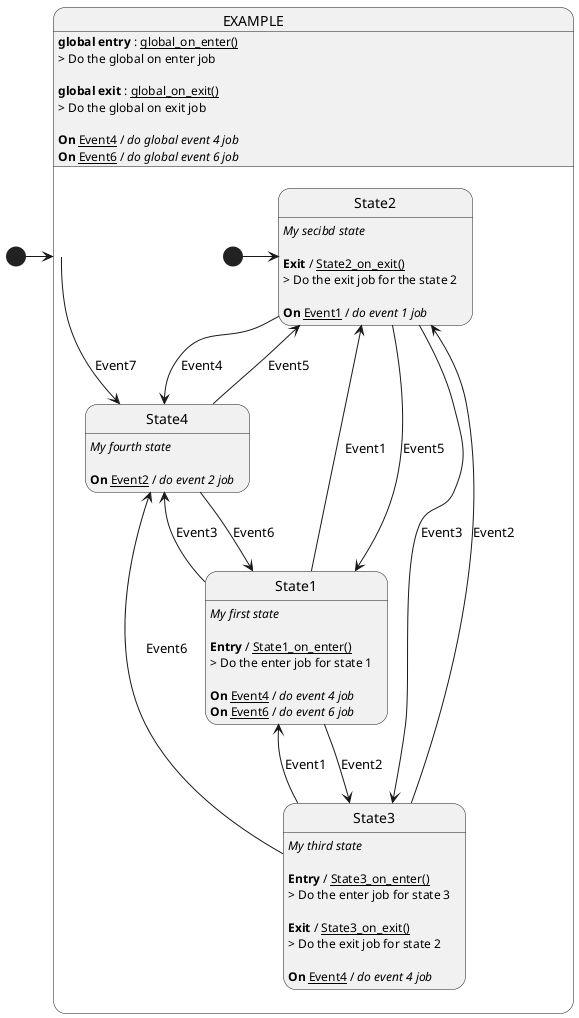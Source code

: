 
@startuml

[*] -> EXAMPLE
state EXAMPLE{
EXAMPLE : **global entry** : __global_on_enter()__
EXAMPLE : > Do the global on enter job\n
EXAMPLE : **global exit** : __global_on_exit()__
EXAMPLE : > Do the global on exit job\n
EXAMPLE --> State4 : Event7

EXAMPLE : **On** __Event4__ / //do global event 4 job//

EXAMPLE : **On** __Event6__ / //do global event 6 job//



[*] -> State2

State1 : //My first state//\n
State1 : **Entry** / __State1_on_enter()__
State1 : > Do the enter job for state 1\n
State1 --> State2 : Event1

State1 --> State3 : Event2

State1 --> State4 : Event3

State1 : **On** __Event4__ / //do event 4 job//

State1 : **On** __Event6__ / //do event 6 job//



State2 : //My secibd state//\n
State2 : **Exit** / __State2_on_exit()__
State2 : > Do the exit job for the state 2\n
State2 --> State3 : Event3

State2 --> State4 : Event4

State2 --> State1 : Event5

State2 : **On** __Event1__ / //do event 1 job//



State3 : //My third state//\n
State3 : **Entry** / __State3_on_enter()__
State3 : > Do the enter job for state 3\n
State3 : **Exit** / __State3_on_exit()__
State3 : > Do the exit job for state 2\n
State3 --> State4 : Event6

State3 --> State2 : Event2

State3 --> State1 : Event1

State3 : **On** __Event4__ / //do event 4 job//



State4 : //My fourth state//\n
State4 --> State1 : Event6

State4 --> State2 : Event5

State4 : **On** __Event2__ / //do event 2 job//


}

@enduml
